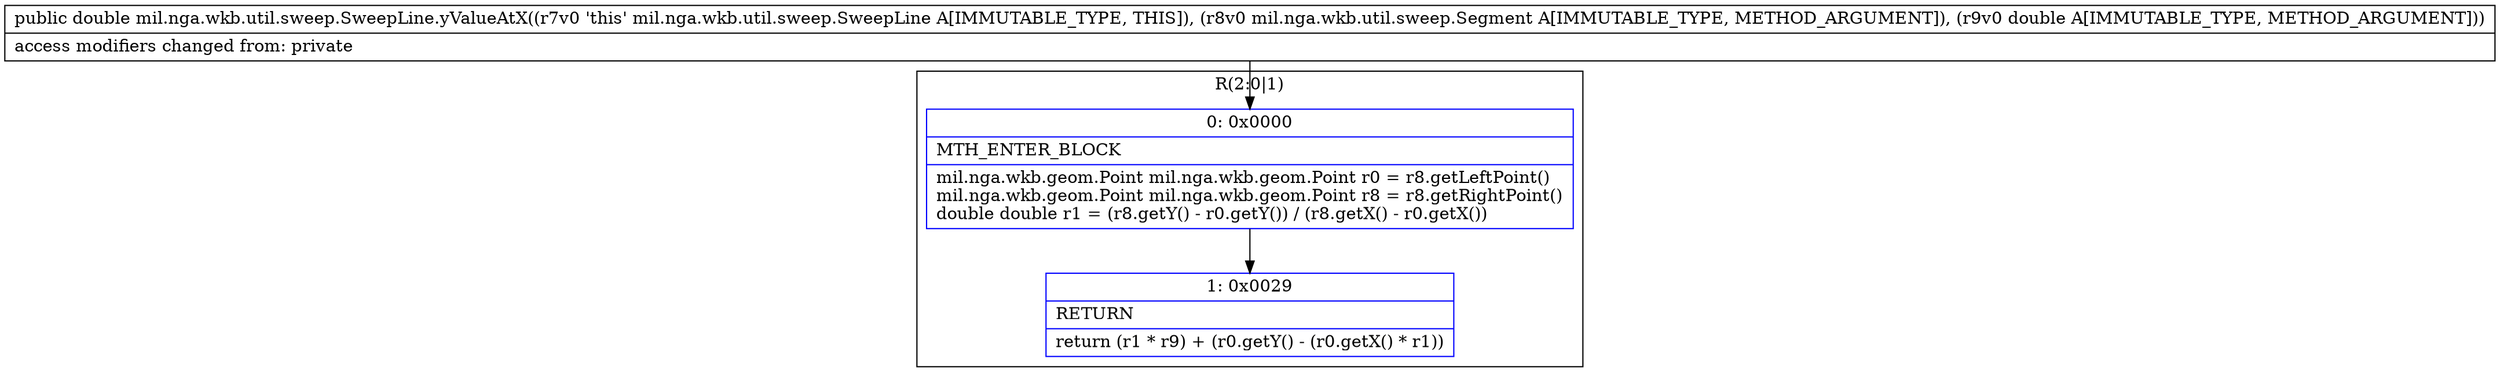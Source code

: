 digraph "CFG formil.nga.wkb.util.sweep.SweepLine.yValueAtX(Lmil\/nga\/wkb\/util\/sweep\/Segment;D)D" {
subgraph cluster_Region_1992410605 {
label = "R(2:0|1)";
node [shape=record,color=blue];
Node_0 [shape=record,label="{0\:\ 0x0000|MTH_ENTER_BLOCK\l|mil.nga.wkb.geom.Point mil.nga.wkb.geom.Point r0 = r8.getLeftPoint()\lmil.nga.wkb.geom.Point mil.nga.wkb.geom.Point r8 = r8.getRightPoint()\ldouble double r1 = (r8.getY() \- r0.getY()) \/ (r8.getX() \- r0.getX())\l}"];
Node_1 [shape=record,label="{1\:\ 0x0029|RETURN\l|return (r1 * r9) + (r0.getY() \- (r0.getX() * r1))\l}"];
}
MethodNode[shape=record,label="{public double mil.nga.wkb.util.sweep.SweepLine.yValueAtX((r7v0 'this' mil.nga.wkb.util.sweep.SweepLine A[IMMUTABLE_TYPE, THIS]), (r8v0 mil.nga.wkb.util.sweep.Segment A[IMMUTABLE_TYPE, METHOD_ARGUMENT]), (r9v0 double A[IMMUTABLE_TYPE, METHOD_ARGUMENT]))  | access modifiers changed from: private\l}"];
MethodNode -> Node_0;
Node_0 -> Node_1;
}

